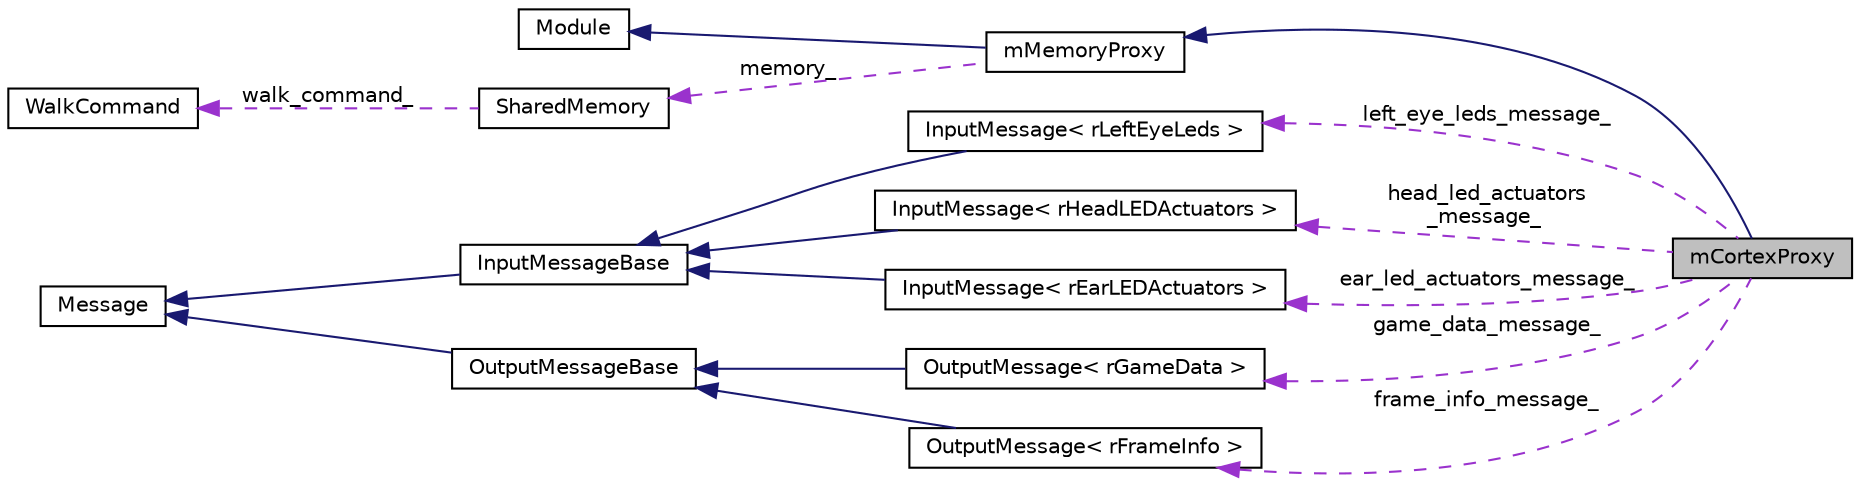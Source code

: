 digraph "mCortexProxy"
{
  edge [fontname="Helvetica",fontsize="10",labelfontname="Helvetica",labelfontsize="10"];
  node [fontname="Helvetica",fontsize="10",shape=record];
  rankdir="LR";
  Node3 [label="mCortexProxy",height=0.2,width=0.4,color="black", fillcolor="grey75", style="filled", fontcolor="black"];
  Node4 -> Node3 [dir="back",color="midnightblue",fontsize="10",style="solid",fontname="Helvetica"];
  Node4 [label="mMemoryProxy",height=0.2,width=0.4,color="black", fillcolor="white", style="filled",URL="$classmMemoryProxy.html",tooltip="mMemoryProxy: Base class to reads from shared memory and put data into Representations. "];
  Node5 -> Node4 [dir="back",color="midnightblue",fontsize="10",style="solid",fontname="Helvetica"];
  Node5 [label="Module",height=0.2,width=0.4,color="black", fillcolor="white", style="filled",URL="$classModule.html",tooltip="Module abstract class. "];
  Node6 -> Node4 [dir="back",color="darkorchid3",fontsize="10",style="dashed",label=" memory_" ,fontname="Helvetica"];
  Node6 [label="SharedMemory",height=0.2,width=0.4,color="black", fillcolor="white", style="filled",URL="$classSharedMemory.html"];
  Node7 -> Node6 [dir="back",color="darkorchid3",fontsize="10",style="dashed",label=" walk_command_" ,fontname="Helvetica"];
  Node7 [label="WalkCommand",height=0.2,width=0.4,color="black", fillcolor="white", style="filled",URL="$structWalkCommand.html",tooltip="Walk command used to control the naoqi motion proxy. "];
  Node8 -> Node3 [dir="back",color="darkorchid3",fontsize="10",style="dashed",label=" left_eye_leds_message_" ,fontname="Helvetica"];
  Node8 [label="InputMessage\< rLeftEyeLeds \>",height=0.2,width=0.4,color="black", fillcolor="white", style="filled",URL="$classInputMessage.html"];
  Node9 -> Node8 [dir="back",color="midnightblue",fontsize="10",style="solid",fontname="Helvetica"];
  Node9 [label="InputMessageBase",height=0.2,width=0.4,color="black", fillcolor="white", style="filled",URL="$classInputMessageBase.html",tooltip="InputMessage of a module. "];
  Node10 -> Node9 [dir="back",color="midnightblue",fontsize="10",style="solid",fontname="Helvetica"];
  Node10 [label="Message",height=0.2,width=0.4,color="black", fillcolor="white", style="filled",URL="$classMessage.html",tooltip="Message abstract class. "];
  Node11 -> Node3 [dir="back",color="darkorchid3",fontsize="10",style="dashed",label=" head_led_actuators\l_message_" ,fontname="Helvetica"];
  Node11 [label="InputMessage\< rHeadLEDActuators \>",height=0.2,width=0.4,color="black", fillcolor="white", style="filled",URL="$classInputMessage.html"];
  Node9 -> Node11 [dir="back",color="midnightblue",fontsize="10",style="solid",fontname="Helvetica"];
  Node12 -> Node3 [dir="back",color="darkorchid3",fontsize="10",style="dashed",label=" game_data_message_" ,fontname="Helvetica"];
  Node12 [label="OutputMessage\< rGameData \>",height=0.2,width=0.4,color="black", fillcolor="white", style="filled",URL="$classOutputMessage.html"];
  Node13 -> Node12 [dir="back",color="midnightblue",fontsize="10",style="solid",fontname="Helvetica"];
  Node13 [label="OutputMessageBase",height=0.2,width=0.4,color="black", fillcolor="white", style="filled",URL="$classOutputMessageBase.html",tooltip="OutputMessage of a module. "];
  Node10 -> Node13 [dir="back",color="midnightblue",fontsize="10",style="solid",fontname="Helvetica"];
  Node14 -> Node3 [dir="back",color="darkorchid3",fontsize="10",style="dashed",label=" frame_info_message_" ,fontname="Helvetica"];
  Node14 [label="OutputMessage\< rFrameInfo \>",height=0.2,width=0.4,color="black", fillcolor="white", style="filled",URL="$classOutputMessage.html"];
  Node13 -> Node14 [dir="back",color="midnightblue",fontsize="10",style="solid",fontname="Helvetica"];
  Node15 -> Node3 [dir="back",color="darkorchid3",fontsize="10",style="dashed",label=" ear_led_actuators_message_" ,fontname="Helvetica"];
  Node15 [label="InputMessage\< rEarLEDActuators \>",height=0.2,width=0.4,color="black", fillcolor="white", style="filled",URL="$classInputMessage.html"];
  Node9 -> Node15 [dir="back",color="midnightblue",fontsize="10",style="solid",fontname="Helvetica"];
}

